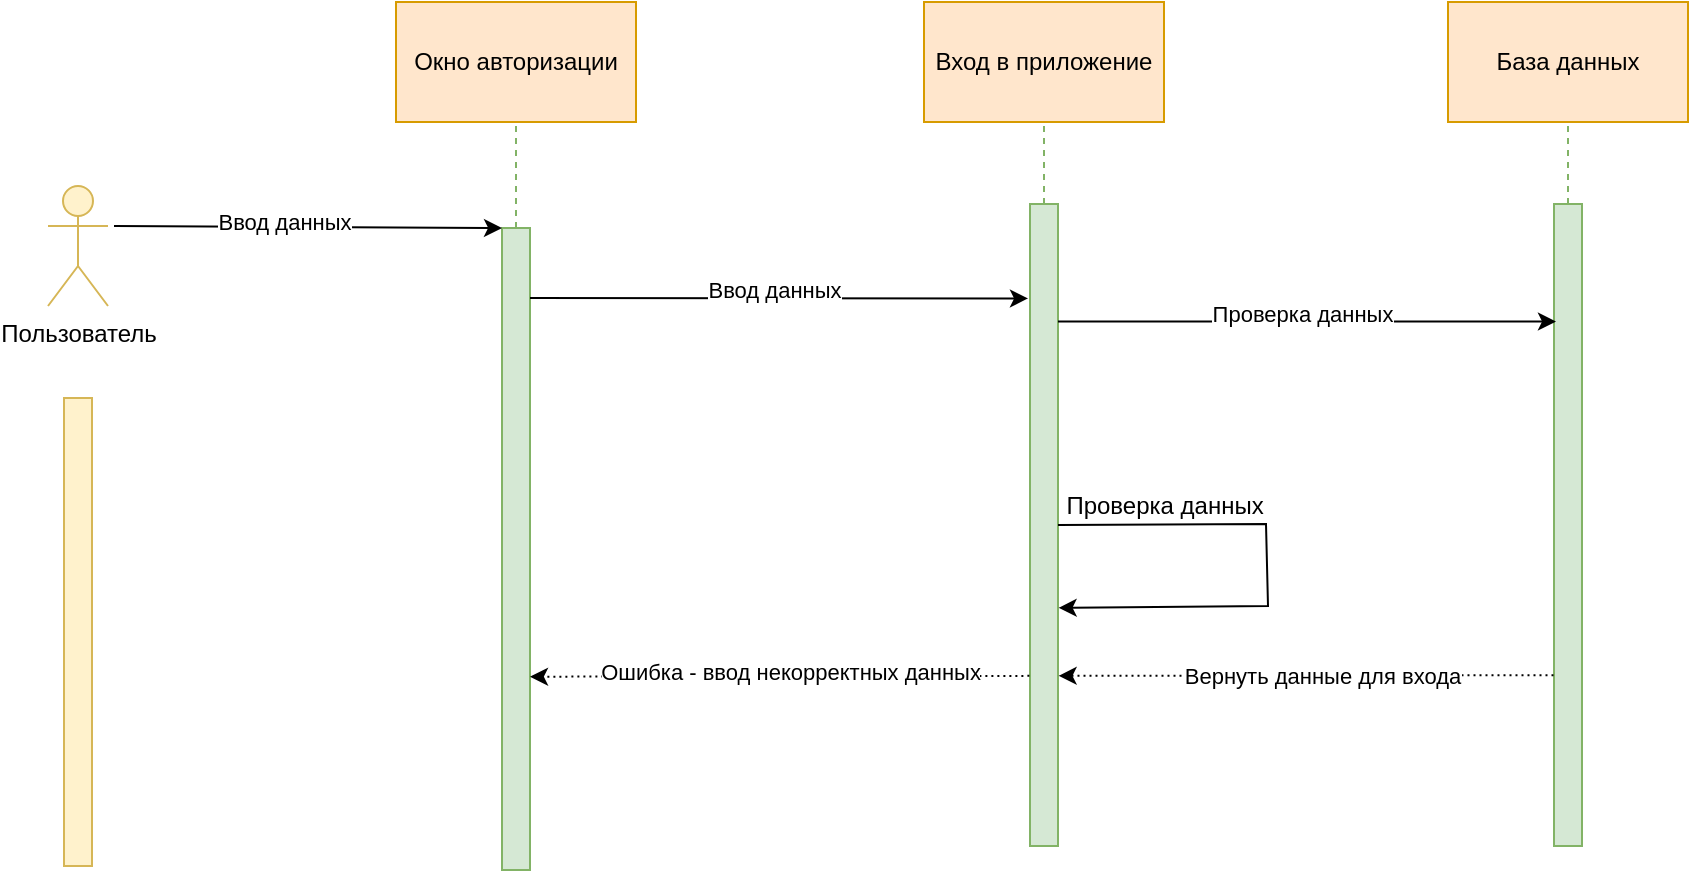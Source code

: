 <mxfile version="22.1.11" type="device">
  <diagram name="Страница — 1" id="aeVC1ws-bbNKPC35O1rj">
    <mxGraphModel dx="947" dy="666" grid="0" gridSize="10" guides="1" tooltips="1" connect="1" arrows="1" fold="1" page="0" pageScale="1" pageWidth="827" pageHeight="1169" math="0" shadow="0">
      <root>
        <mxCell id="0" />
        <mxCell id="1" parent="0" />
        <mxCell id="b3lQkigGPCInqxFm6JTd-1" value="Пользователь" style="shape=umlActor;verticalLabelPosition=bottom;verticalAlign=top;html=1;outlineConnect=0;fillColor=#fff2cc;strokeColor=#d6b656;" parent="1" vertex="1">
          <mxGeometry x="48" y="372" width="30" height="60" as="geometry" />
        </mxCell>
        <mxCell id="b3lQkigGPCInqxFm6JTd-2" value="" style="rounded=0;whiteSpace=wrap;html=1;fillColor=#fff2cc;strokeColor=#d6b656;" parent="1" vertex="1">
          <mxGeometry x="56" y="478" width="14" height="234" as="geometry" />
        </mxCell>
        <mxCell id="b3lQkigGPCInqxFm6JTd-3" value="Окно авторизации" style="rounded=0;whiteSpace=wrap;html=1;fillColor=#ffe6cc;strokeColor=#d79b00;" parent="1" vertex="1">
          <mxGeometry x="222" y="280" width="120" height="60" as="geometry" />
        </mxCell>
        <mxCell id="b3lQkigGPCInqxFm6JTd-4" value="" style="rounded=0;whiteSpace=wrap;html=1;fillColor=#d5e8d4;strokeColor=#82b366;" parent="1" vertex="1">
          <mxGeometry x="275" y="393" width="14" height="321" as="geometry" />
        </mxCell>
        <mxCell id="b3lQkigGPCInqxFm6JTd-6" value="" style="endArrow=none;dashed=1;html=1;rounded=0;entryX=0.5;entryY=1;entryDx=0;entryDy=0;exitX=0.5;exitY=0;exitDx=0;exitDy=0;fillColor=#d5e8d4;strokeColor=#82b366;" parent="1" source="b3lQkigGPCInqxFm6JTd-4" target="b3lQkigGPCInqxFm6JTd-3" edge="1">
          <mxGeometry width="50" height="50" relative="1" as="geometry">
            <mxPoint x="370" y="499" as="sourcePoint" />
            <mxPoint x="392" y="432" as="targetPoint" />
            <Array as="points" />
          </mxGeometry>
        </mxCell>
        <mxCell id="b3lQkigGPCInqxFm6JTd-7" value="" style="endArrow=classic;html=1;rounded=0;" parent="1" edge="1">
          <mxGeometry width="50" height="50" relative="1" as="geometry">
            <mxPoint x="81" y="392" as="sourcePoint" />
            <mxPoint x="275" y="393" as="targetPoint" />
          </mxGeometry>
        </mxCell>
        <mxCell id="b3lQkigGPCInqxFm6JTd-8" value="Ввод данных" style="edgeLabel;html=1;align=center;verticalAlign=middle;resizable=0;points=[];" parent="b3lQkigGPCInqxFm6JTd-7" vertex="1" connectable="0">
          <mxGeometry x="-0.128" y="3" relative="1" as="geometry">
            <mxPoint as="offset" />
          </mxGeometry>
        </mxCell>
        <mxCell id="b3lQkigGPCInqxFm6JTd-9" value="Вход в приложение" style="rounded=0;whiteSpace=wrap;html=1;fillColor=#ffe6cc;strokeColor=#d79b00;" parent="1" vertex="1">
          <mxGeometry x="486" y="280" width="120" height="60" as="geometry" />
        </mxCell>
        <mxCell id="b3lQkigGPCInqxFm6JTd-10" value="" style="rounded=0;whiteSpace=wrap;html=1;fillColor=#d5e8d4;strokeColor=#82b366;" parent="1" vertex="1">
          <mxGeometry x="539" y="381" width="14" height="321" as="geometry" />
        </mxCell>
        <mxCell id="b3lQkigGPCInqxFm6JTd-11" value="" style="endArrow=none;dashed=1;html=1;rounded=0;entryX=0.5;entryY=1;entryDx=0;entryDy=0;exitX=0.5;exitY=0;exitDx=0;exitDy=0;fillColor=#d5e8d4;strokeColor=#82b366;" parent="1" source="b3lQkigGPCInqxFm6JTd-10" target="b3lQkigGPCInqxFm6JTd-9" edge="1">
          <mxGeometry width="50" height="50" relative="1" as="geometry">
            <mxPoint x="545.66" y="470" as="sourcePoint" />
            <mxPoint x="545.66" y="417" as="targetPoint" />
            <Array as="points" />
          </mxGeometry>
        </mxCell>
        <mxCell id="b3lQkigGPCInqxFm6JTd-12" value="" style="endArrow=classic;html=1;rounded=0;exitX=1;exitY=0.25;exitDx=0;exitDy=0;entryX=-0.071;entryY=0.042;entryDx=0;entryDy=0;entryPerimeter=0;" parent="1" edge="1">
          <mxGeometry width="50" height="50" relative="1" as="geometry">
            <mxPoint x="289" y="428" as="sourcePoint" />
            <mxPoint x="538.006" y="428.232" as="targetPoint" />
          </mxGeometry>
        </mxCell>
        <mxCell id="b3lQkigGPCInqxFm6JTd-13" value="Ввод данных" style="edgeLabel;html=1;align=center;verticalAlign=middle;resizable=0;points=[];" parent="b3lQkigGPCInqxFm6JTd-12" vertex="1" connectable="0">
          <mxGeometry x="-0.023" y="4" relative="1" as="geometry">
            <mxPoint as="offset" />
          </mxGeometry>
        </mxCell>
        <mxCell id="b3lQkigGPCInqxFm6JTd-19" value="" style="endArrow=classic;html=1;rounded=0;entryX=1.022;entryY=0.629;entryDx=0;entryDy=0;entryPerimeter=0;exitX=1;exitY=0.5;exitDx=0;exitDy=0;" parent="1" source="b3lQkigGPCInqxFm6JTd-10" target="b3lQkigGPCInqxFm6JTd-10" edge="1">
          <mxGeometry width="50" height="50" relative="1" as="geometry">
            <mxPoint x="554" y="541" as="sourcePoint" />
            <mxPoint x="650" y="541" as="targetPoint" />
            <Array as="points">
              <mxPoint x="657" y="541" />
              <mxPoint x="658" y="582" />
            </Array>
          </mxGeometry>
        </mxCell>
        <mxCell id="b3lQkigGPCInqxFm6JTd-20" value="Проверка данных" style="text;html=1;align=center;verticalAlign=middle;resizable=0;points=[];autosize=1;strokeColor=none;fillColor=none;" parent="1" vertex="1">
          <mxGeometry x="547" y="519" width="117" height="26" as="geometry" />
        </mxCell>
        <mxCell id="b3lQkigGPCInqxFm6JTd-21" value="" style="endArrow=classic;html=1;rounded=0;exitX=-0.022;exitY=0.735;exitDx=0;exitDy=0;entryX=1;entryY=0.945;entryDx=0;entryDy=0;entryPerimeter=0;exitPerimeter=0;dashed=1;dashPattern=1 2;" parent="1" source="b3lQkigGPCInqxFm6JTd-10" edge="1">
          <mxGeometry width="50" height="50" relative="1" as="geometry">
            <mxPoint x="376" y="595" as="sourcePoint" />
            <mxPoint x="289" y="617.345" as="targetPoint" />
          </mxGeometry>
        </mxCell>
        <mxCell id="b3lQkigGPCInqxFm6JTd-22" value="Ошибка - ввод некорректных данных" style="edgeLabel;html=1;align=center;verticalAlign=middle;resizable=0;points=[];" parent="b3lQkigGPCInqxFm6JTd-21" vertex="1" connectable="0">
          <mxGeometry x="0.336" y="-1" relative="1" as="geometry">
            <mxPoint x="47" y="-1" as="offset" />
          </mxGeometry>
        </mxCell>
        <mxCell id="b3lQkigGPCInqxFm6JTd-23" value="База данных" style="rounded=0;whiteSpace=wrap;html=1;fillColor=#ffe6cc;strokeColor=#d79b00;" parent="1" vertex="1">
          <mxGeometry x="748" y="280" width="120" height="60" as="geometry" />
        </mxCell>
        <mxCell id="b3lQkigGPCInqxFm6JTd-24" value="" style="rounded=0;whiteSpace=wrap;html=1;fillColor=#d5e8d4;strokeColor=#82b366;" parent="1" vertex="1">
          <mxGeometry x="801" y="381" width="14" height="321" as="geometry" />
        </mxCell>
        <mxCell id="b3lQkigGPCInqxFm6JTd-25" value="" style="endArrow=none;dashed=1;html=1;rounded=0;entryX=0.5;entryY=1;entryDx=0;entryDy=0;exitX=0.5;exitY=0;exitDx=0;exitDy=0;fillColor=#d5e8d4;strokeColor=#82b366;" parent="1" source="b3lQkigGPCInqxFm6JTd-24" target="b3lQkigGPCInqxFm6JTd-23" edge="1">
          <mxGeometry width="50" height="50" relative="1" as="geometry">
            <mxPoint x="795" y="460" as="sourcePoint" />
            <mxPoint x="795" y="419" as="targetPoint" />
            <Array as="points" />
          </mxGeometry>
        </mxCell>
        <mxCell id="b3lQkigGPCInqxFm6JTd-26" value="" style="endArrow=classic;html=1;rounded=0;exitX=1;exitY=0.25;exitDx=0;exitDy=0;entryX=-0.071;entryY=0.042;entryDx=0;entryDy=0;entryPerimeter=0;" parent="1" edge="1">
          <mxGeometry width="50" height="50" relative="1" as="geometry">
            <mxPoint x="553" y="439.75" as="sourcePoint" />
            <mxPoint x="802" y="439.75" as="targetPoint" />
          </mxGeometry>
        </mxCell>
        <mxCell id="b3lQkigGPCInqxFm6JTd-27" value="Проверка данных" style="edgeLabel;html=1;align=center;verticalAlign=middle;resizable=0;points=[];" parent="b3lQkigGPCInqxFm6JTd-26" vertex="1" connectable="0">
          <mxGeometry x="-0.023" y="4" relative="1" as="geometry">
            <mxPoint as="offset" />
          </mxGeometry>
        </mxCell>
        <mxCell id="b3lQkigGPCInqxFm6JTd-28" value="" style="endArrow=classic;html=1;rounded=0;exitX=-0.018;exitY=0.734;exitDx=0;exitDy=0;entryX=1.022;entryY=0.735;entryDx=0;entryDy=0;entryPerimeter=0;exitPerimeter=0;dashed=1;dashPattern=1 2;" parent="1" source="b3lQkigGPCInqxFm6JTd-24" target="b3lQkigGPCInqxFm6JTd-10" edge="1">
          <mxGeometry width="50" height="50" relative="1" as="geometry">
            <mxPoint x="801" y="617" as="sourcePoint" />
            <mxPoint x="551" y="617" as="targetPoint" />
          </mxGeometry>
        </mxCell>
        <mxCell id="b3lQkigGPCInqxFm6JTd-32" value="Вернуть данные для входа" style="edgeLabel;html=1;align=center;verticalAlign=middle;resizable=0;points=[];" parent="b3lQkigGPCInqxFm6JTd-28" vertex="1" connectable="0">
          <mxGeometry x="-0.065" relative="1" as="geometry">
            <mxPoint as="offset" />
          </mxGeometry>
        </mxCell>
      </root>
    </mxGraphModel>
  </diagram>
</mxfile>
